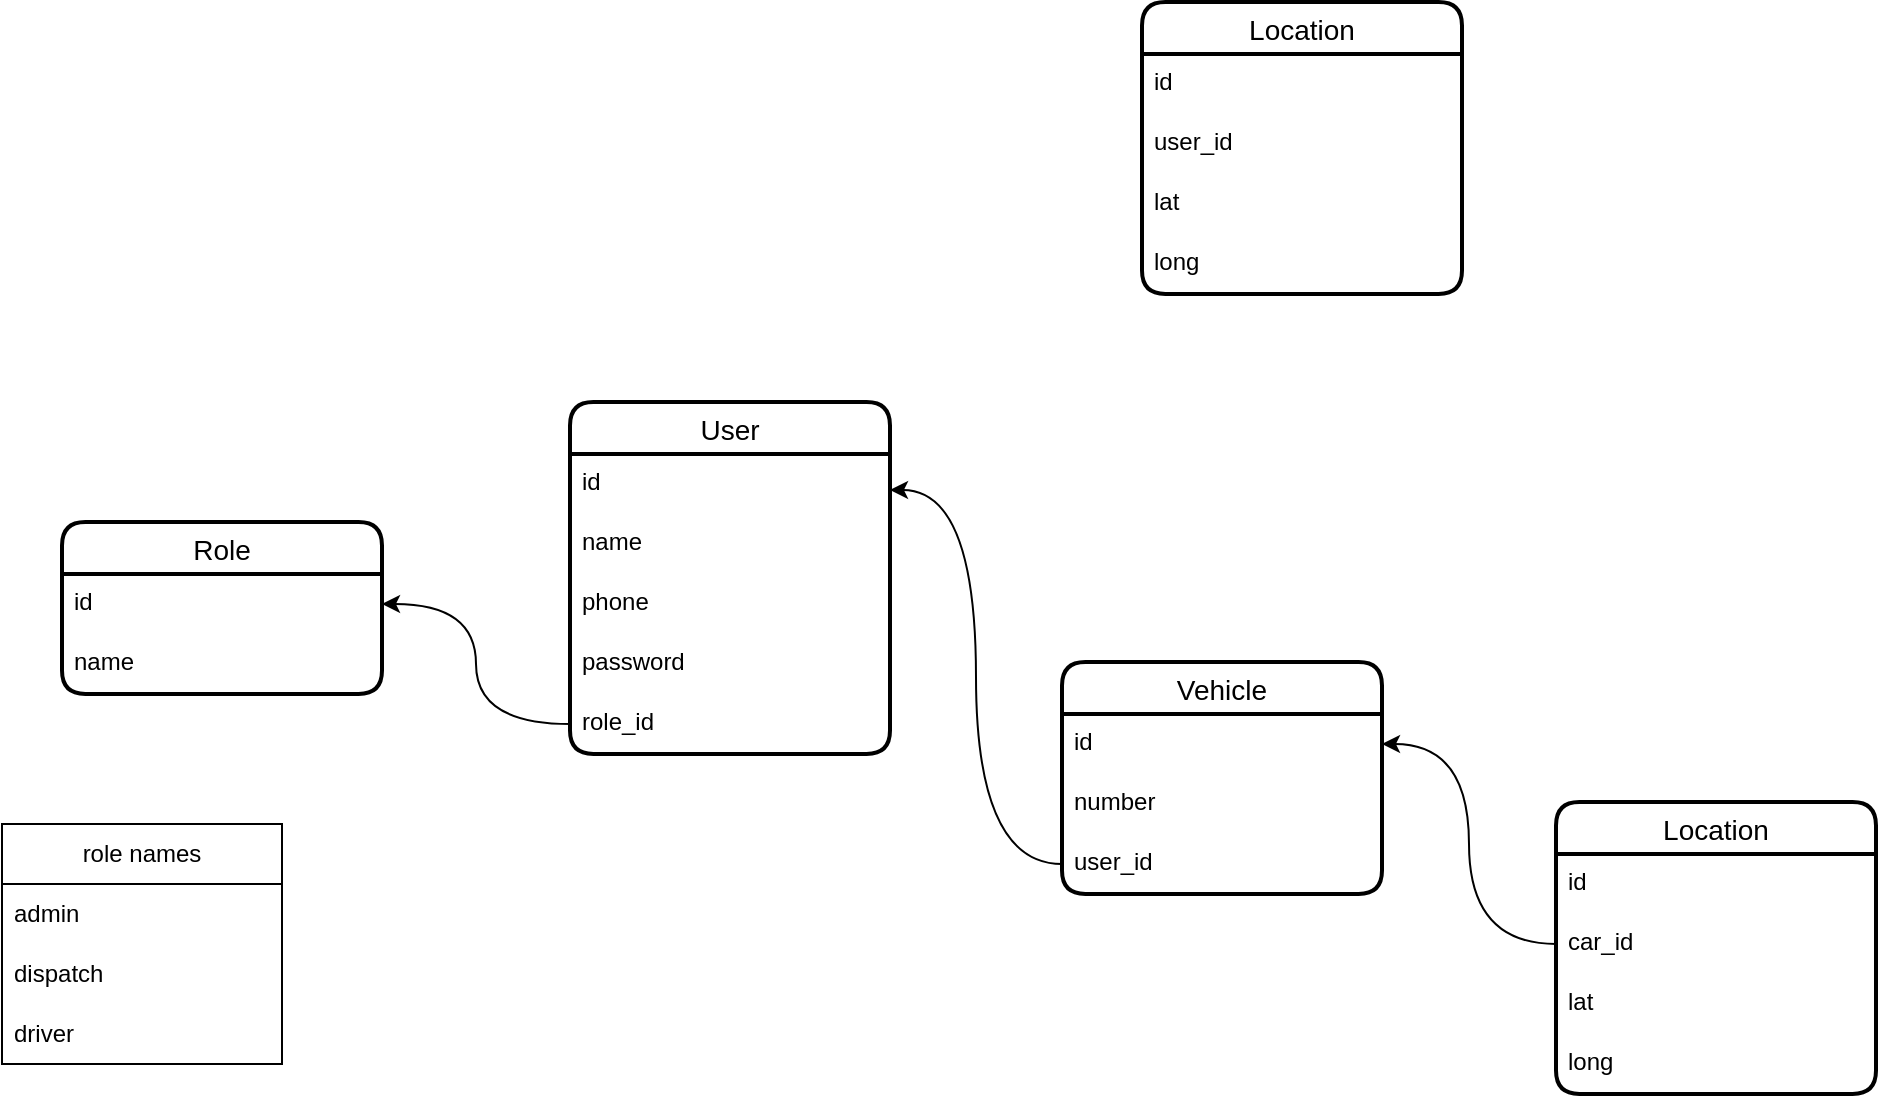 <mxfile version="21.6.8" type="github">
  <diagram name="Страница — 1" id="pJKwjw1fkLlwArIBNctb">
    <mxGraphModel dx="1434" dy="-419" grid="1" gridSize="10" guides="1" tooltips="1" connect="1" arrows="1" fold="1" page="1" pageScale="1" pageWidth="827" pageHeight="1169" math="0" shadow="0">
      <root>
        <mxCell id="0" />
        <mxCell id="1" parent="0" />
        <mxCell id="XtQ42bnldfZrkhVliIRX-1" value="User" style="swimlane;fontStyle=0;childLayout=stackLayout;horizontal=1;startSize=26;horizontalStack=0;resizeParent=1;resizeParentMax=0;resizeLast=0;collapsible=1;marginBottom=0;align=center;fontSize=14;strokeWidth=2;rounded=1;shadow=0;glass=0;swimlaneLine=1;" parent="1" vertex="1">
          <mxGeometry x="334" y="1740" width="160" height="176" as="geometry" />
        </mxCell>
        <mxCell id="XtQ42bnldfZrkhVliIRX-2" value="id" style="text;strokeColor=none;fillColor=none;spacingLeft=4;spacingRight=4;overflow=hidden;rotatable=0;points=[[0,0.5],[1,0.5]];portConstraint=eastwest;fontSize=12;whiteSpace=wrap;html=1;" parent="XtQ42bnldfZrkhVliIRX-1" vertex="1">
          <mxGeometry y="26" width="160" height="30" as="geometry" />
        </mxCell>
        <mxCell id="XtQ42bnldfZrkhVliIRX-3" value="name" style="text;strokeColor=none;fillColor=none;spacingLeft=4;spacingRight=4;overflow=hidden;rotatable=0;points=[[0,0.5],[1,0.5]];portConstraint=eastwest;fontSize=12;whiteSpace=wrap;html=1;" parent="XtQ42bnldfZrkhVliIRX-1" vertex="1">
          <mxGeometry y="56" width="160" height="30" as="geometry" />
        </mxCell>
        <mxCell id="XtQ42bnldfZrkhVliIRX-4" value="phone" style="text;strokeColor=none;fillColor=none;spacingLeft=4;spacingRight=4;overflow=hidden;rotatable=0;points=[[0,0.5],[1,0.5]];portConstraint=eastwest;fontSize=12;whiteSpace=wrap;html=1;" parent="XtQ42bnldfZrkhVliIRX-1" vertex="1">
          <mxGeometry y="86" width="160" height="30" as="geometry" />
        </mxCell>
        <mxCell id="XtQ42bnldfZrkhVliIRX-5" value="password" style="text;strokeColor=none;fillColor=none;spacingLeft=4;spacingRight=4;overflow=hidden;rotatable=0;points=[[0,0.5],[1,0.5]];portConstraint=eastwest;fontSize=12;whiteSpace=wrap;html=1;" parent="XtQ42bnldfZrkhVliIRX-1" vertex="1">
          <mxGeometry y="116" width="160" height="30" as="geometry" />
        </mxCell>
        <mxCell id="XtQ42bnldfZrkhVliIRX-11" value="role_id" style="text;strokeColor=none;fillColor=none;spacingLeft=4;spacingRight=4;overflow=hidden;rotatable=0;points=[[0,0.5],[1,0.5]];portConstraint=eastwest;fontSize=12;whiteSpace=wrap;html=1;" parent="XtQ42bnldfZrkhVliIRX-1" vertex="1">
          <mxGeometry y="146" width="160" height="30" as="geometry" />
        </mxCell>
        <mxCell id="XtQ42bnldfZrkhVliIRX-6" value="Role" style="swimlane;fontStyle=0;childLayout=stackLayout;horizontal=1;startSize=26;horizontalStack=0;resizeParent=1;resizeParentMax=0;resizeLast=0;collapsible=1;marginBottom=0;align=center;fontSize=14;strokeWidth=2;rounded=1;shadow=0;glass=0;swimlaneLine=1;" parent="1" vertex="1">
          <mxGeometry x="80" y="1800" width="160" height="86" as="geometry" />
        </mxCell>
        <mxCell id="XtQ42bnldfZrkhVliIRX-7" value="id" style="text;strokeColor=none;fillColor=none;spacingLeft=4;spacingRight=4;overflow=hidden;rotatable=0;points=[[0,0.5],[1,0.5]];portConstraint=eastwest;fontSize=12;whiteSpace=wrap;html=1;" parent="XtQ42bnldfZrkhVliIRX-6" vertex="1">
          <mxGeometry y="26" width="160" height="30" as="geometry" />
        </mxCell>
        <mxCell id="XtQ42bnldfZrkhVliIRX-8" value="name" style="text;strokeColor=none;fillColor=none;spacingLeft=4;spacingRight=4;overflow=hidden;rotatable=0;points=[[0,0.5],[1,0.5]];portConstraint=eastwest;fontSize=12;whiteSpace=wrap;html=1;" parent="XtQ42bnldfZrkhVliIRX-6" vertex="1">
          <mxGeometry y="56" width="160" height="30" as="geometry" />
        </mxCell>
        <mxCell id="XtQ42bnldfZrkhVliIRX-12" style="edgeStyle=orthogonalEdgeStyle;rounded=0;orthogonalLoop=1;jettySize=auto;html=1;entryX=1;entryY=0.5;entryDx=0;entryDy=0;curved=1;" parent="1" source="XtQ42bnldfZrkhVliIRX-11" target="XtQ42bnldfZrkhVliIRX-7" edge="1">
          <mxGeometry relative="1" as="geometry" />
        </mxCell>
        <mxCell id="XtQ42bnldfZrkhVliIRX-13" value="Vehicle" style="swimlane;fontStyle=0;childLayout=stackLayout;horizontal=1;startSize=26;horizontalStack=0;resizeParent=1;resizeParentMax=0;resizeLast=0;collapsible=1;marginBottom=0;align=center;fontSize=14;strokeWidth=2;rounded=1;shadow=0;glass=0;swimlaneLine=1;" parent="1" vertex="1">
          <mxGeometry x="580" y="1870" width="160" height="116" as="geometry" />
        </mxCell>
        <mxCell id="XtQ42bnldfZrkhVliIRX-14" value="id" style="text;strokeColor=none;fillColor=none;spacingLeft=4;spacingRight=4;overflow=hidden;rotatable=0;points=[[0,0.5],[1,0.5]];portConstraint=eastwest;fontSize=12;whiteSpace=wrap;html=1;" parent="XtQ42bnldfZrkhVliIRX-13" vertex="1">
          <mxGeometry y="26" width="160" height="30" as="geometry" />
        </mxCell>
        <mxCell id="XtQ42bnldfZrkhVliIRX-15" value="number" style="text;strokeColor=none;fillColor=none;spacingLeft=4;spacingRight=4;overflow=hidden;rotatable=0;points=[[0,0.5],[1,0.5]];portConstraint=eastwest;fontSize=12;whiteSpace=wrap;html=1;" parent="XtQ42bnldfZrkhVliIRX-13" vertex="1">
          <mxGeometry y="56" width="160" height="30" as="geometry" />
        </mxCell>
        <mxCell id="XtQ42bnldfZrkhVliIRX-28" value="user_id" style="text;strokeColor=none;fillColor=none;spacingLeft=4;spacingRight=4;overflow=hidden;rotatable=0;points=[[0,0.5],[1,0.5]];portConstraint=eastwest;fontSize=12;whiteSpace=wrap;html=1;" parent="XtQ42bnldfZrkhVliIRX-13" vertex="1">
          <mxGeometry y="86" width="160" height="30" as="geometry" />
        </mxCell>
        <mxCell id="XtQ42bnldfZrkhVliIRX-25" value="Location" style="swimlane;fontStyle=0;childLayout=stackLayout;horizontal=1;startSize=26;horizontalStack=0;resizeParent=1;resizeParentMax=0;resizeLast=0;collapsible=1;marginBottom=0;align=center;fontSize=14;strokeWidth=2;rounded=1;shadow=0;glass=0;swimlaneLine=1;" parent="1" vertex="1">
          <mxGeometry x="827" y="1940" width="160" height="146" as="geometry" />
        </mxCell>
        <mxCell id="XtQ42bnldfZrkhVliIRX-26" value="id" style="text;strokeColor=none;fillColor=none;spacingLeft=4;spacingRight=4;overflow=hidden;rotatable=0;points=[[0,0.5],[1,0.5]];portConstraint=eastwest;fontSize=12;whiteSpace=wrap;html=1;" parent="XtQ42bnldfZrkhVliIRX-25" vertex="1">
          <mxGeometry y="26" width="160" height="30" as="geometry" />
        </mxCell>
        <mxCell id="XtQ42bnldfZrkhVliIRX-31" value="car_id" style="text;strokeColor=none;fillColor=none;spacingLeft=4;spacingRight=4;overflow=hidden;rotatable=0;points=[[0,0.5],[1,0.5]];portConstraint=eastwest;fontSize=12;whiteSpace=wrap;html=1;" parent="XtQ42bnldfZrkhVliIRX-25" vertex="1">
          <mxGeometry y="56" width="160" height="30" as="geometry" />
        </mxCell>
        <mxCell id="XtQ42bnldfZrkhVliIRX-27" value="lat" style="text;strokeColor=none;fillColor=none;spacingLeft=4;spacingRight=4;overflow=hidden;rotatable=0;points=[[0,0.5],[1,0.5]];portConstraint=eastwest;fontSize=12;whiteSpace=wrap;html=1;" parent="XtQ42bnldfZrkhVliIRX-25" vertex="1">
          <mxGeometry y="86" width="160" height="30" as="geometry" />
        </mxCell>
        <mxCell id="XtQ42bnldfZrkhVliIRX-30" value="long" style="text;strokeColor=none;fillColor=none;spacingLeft=4;spacingRight=4;overflow=hidden;rotatable=0;points=[[0,0.5],[1,0.5]];portConstraint=eastwest;fontSize=12;whiteSpace=wrap;html=1;" parent="XtQ42bnldfZrkhVliIRX-25" vertex="1">
          <mxGeometry y="116" width="160" height="30" as="geometry" />
        </mxCell>
        <mxCell id="XtQ42bnldfZrkhVliIRX-29" style="edgeStyle=orthogonalEdgeStyle;rounded=0;orthogonalLoop=1;jettySize=auto;html=1;entryX=1;entryY=0.25;entryDx=0;entryDy=0;curved=1;" parent="1" source="XtQ42bnldfZrkhVliIRX-28" target="XtQ42bnldfZrkhVliIRX-1" edge="1">
          <mxGeometry relative="1" as="geometry" />
        </mxCell>
        <mxCell id="XtQ42bnldfZrkhVliIRX-32" style="edgeStyle=orthogonalEdgeStyle;rounded=0;orthogonalLoop=1;jettySize=auto;html=1;entryX=1;entryY=0.5;entryDx=0;entryDy=0;curved=1;" parent="1" source="XtQ42bnldfZrkhVliIRX-31" target="XtQ42bnldfZrkhVliIRX-14" edge="1">
          <mxGeometry relative="1" as="geometry" />
        </mxCell>
        <mxCell id="XtQ42bnldfZrkhVliIRX-33" value="Location" style="swimlane;fontStyle=0;childLayout=stackLayout;horizontal=1;startSize=26;horizontalStack=0;resizeParent=1;resizeParentMax=0;resizeLast=0;collapsible=1;marginBottom=0;align=center;fontSize=14;strokeWidth=2;rounded=1;shadow=0;glass=0;swimlaneLine=1;" parent="1" vertex="1">
          <mxGeometry x="620" y="1540" width="160" height="146" as="geometry" />
        </mxCell>
        <mxCell id="XtQ42bnldfZrkhVliIRX-34" value="id" style="text;strokeColor=none;fillColor=none;spacingLeft=4;spacingRight=4;overflow=hidden;rotatable=0;points=[[0,0.5],[1,0.5]];portConstraint=eastwest;fontSize=12;whiteSpace=wrap;html=1;" parent="XtQ42bnldfZrkhVliIRX-33" vertex="1">
          <mxGeometry y="26" width="160" height="30" as="geometry" />
        </mxCell>
        <mxCell id="XtQ42bnldfZrkhVliIRX-35" value="user_id" style="text;strokeColor=none;fillColor=none;spacingLeft=4;spacingRight=4;overflow=hidden;rotatable=0;points=[[0,0.5],[1,0.5]];portConstraint=eastwest;fontSize=12;whiteSpace=wrap;html=1;" parent="XtQ42bnldfZrkhVliIRX-33" vertex="1">
          <mxGeometry y="56" width="160" height="30" as="geometry" />
        </mxCell>
        <mxCell id="XtQ42bnldfZrkhVliIRX-36" value="lat" style="text;strokeColor=none;fillColor=none;spacingLeft=4;spacingRight=4;overflow=hidden;rotatable=0;points=[[0,0.5],[1,0.5]];portConstraint=eastwest;fontSize=12;whiteSpace=wrap;html=1;" parent="XtQ42bnldfZrkhVliIRX-33" vertex="1">
          <mxGeometry y="86" width="160" height="30" as="geometry" />
        </mxCell>
        <mxCell id="XtQ42bnldfZrkhVliIRX-37" value="long" style="text;strokeColor=none;fillColor=none;spacingLeft=4;spacingRight=4;overflow=hidden;rotatable=0;points=[[0,0.5],[1,0.5]];portConstraint=eastwest;fontSize=12;whiteSpace=wrap;html=1;" parent="XtQ42bnldfZrkhVliIRX-33" vertex="1">
          <mxGeometry y="116" width="160" height="30" as="geometry" />
        </mxCell>
        <mxCell id="EROoqAZ6RLZmH2Ks9q8q-2" value="role names" style="swimlane;fontStyle=0;childLayout=stackLayout;horizontal=1;startSize=30;horizontalStack=0;resizeParent=1;resizeParentMax=0;resizeLast=0;collapsible=1;marginBottom=0;whiteSpace=wrap;html=1;" vertex="1" parent="1">
          <mxGeometry x="50" y="1951" width="140" height="120" as="geometry" />
        </mxCell>
        <mxCell id="EROoqAZ6RLZmH2Ks9q8q-3" value="admin" style="text;strokeColor=none;fillColor=none;align=left;verticalAlign=middle;spacingLeft=4;spacingRight=4;overflow=hidden;points=[[0,0.5],[1,0.5]];portConstraint=eastwest;rotatable=0;whiteSpace=wrap;html=1;" vertex="1" parent="EROoqAZ6RLZmH2Ks9q8q-2">
          <mxGeometry y="30" width="140" height="30" as="geometry" />
        </mxCell>
        <mxCell id="EROoqAZ6RLZmH2Ks9q8q-4" value="dispatch" style="text;strokeColor=none;fillColor=none;align=left;verticalAlign=middle;spacingLeft=4;spacingRight=4;overflow=hidden;points=[[0,0.5],[1,0.5]];portConstraint=eastwest;rotatable=0;whiteSpace=wrap;html=1;" vertex="1" parent="EROoqAZ6RLZmH2Ks9q8q-2">
          <mxGeometry y="60" width="140" height="30" as="geometry" />
        </mxCell>
        <mxCell id="EROoqAZ6RLZmH2Ks9q8q-5" value="driver" style="text;strokeColor=none;fillColor=none;align=left;verticalAlign=middle;spacingLeft=4;spacingRight=4;overflow=hidden;points=[[0,0.5],[1,0.5]];portConstraint=eastwest;rotatable=0;whiteSpace=wrap;html=1;" vertex="1" parent="EROoqAZ6RLZmH2Ks9q8q-2">
          <mxGeometry y="90" width="140" height="30" as="geometry" />
        </mxCell>
      </root>
    </mxGraphModel>
  </diagram>
</mxfile>
